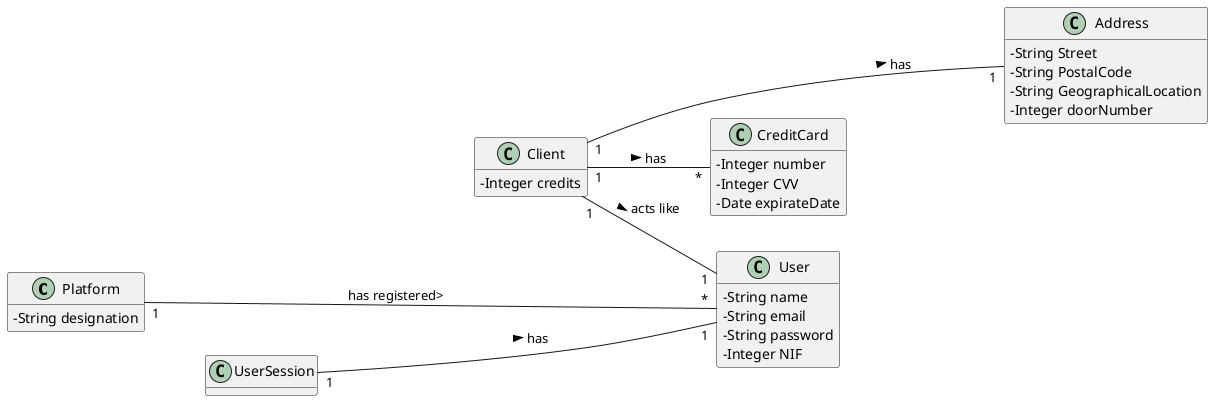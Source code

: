 @startuml
skinparam classAttributeIconSize 0
hide methods
left to right direction


class Platform {
  -String designation
}

class User {
    -String name
    -String email
    -String password
    -Integer NIF

}

class Client {
    -Integer credits
}

class Address {
    -String Street
    -String PostalCode
    -String GeographicalLocation
    -Integer doorNumber

}

class UserSession {
}


class CreditCard {
    -Integer number
    -Integer CVV
    -Date expirateDate
}



/'------------------------------------------------------------------------------------ '/


Platform "1" ---- "*" User: has registered>

UserSession "1" --- "1" User: has >


Client "1" -- "1" User: acts like >
Client "1" ---- "1" Address: has >
Client "1" -- "*" CreditCard: has >




@enduml

